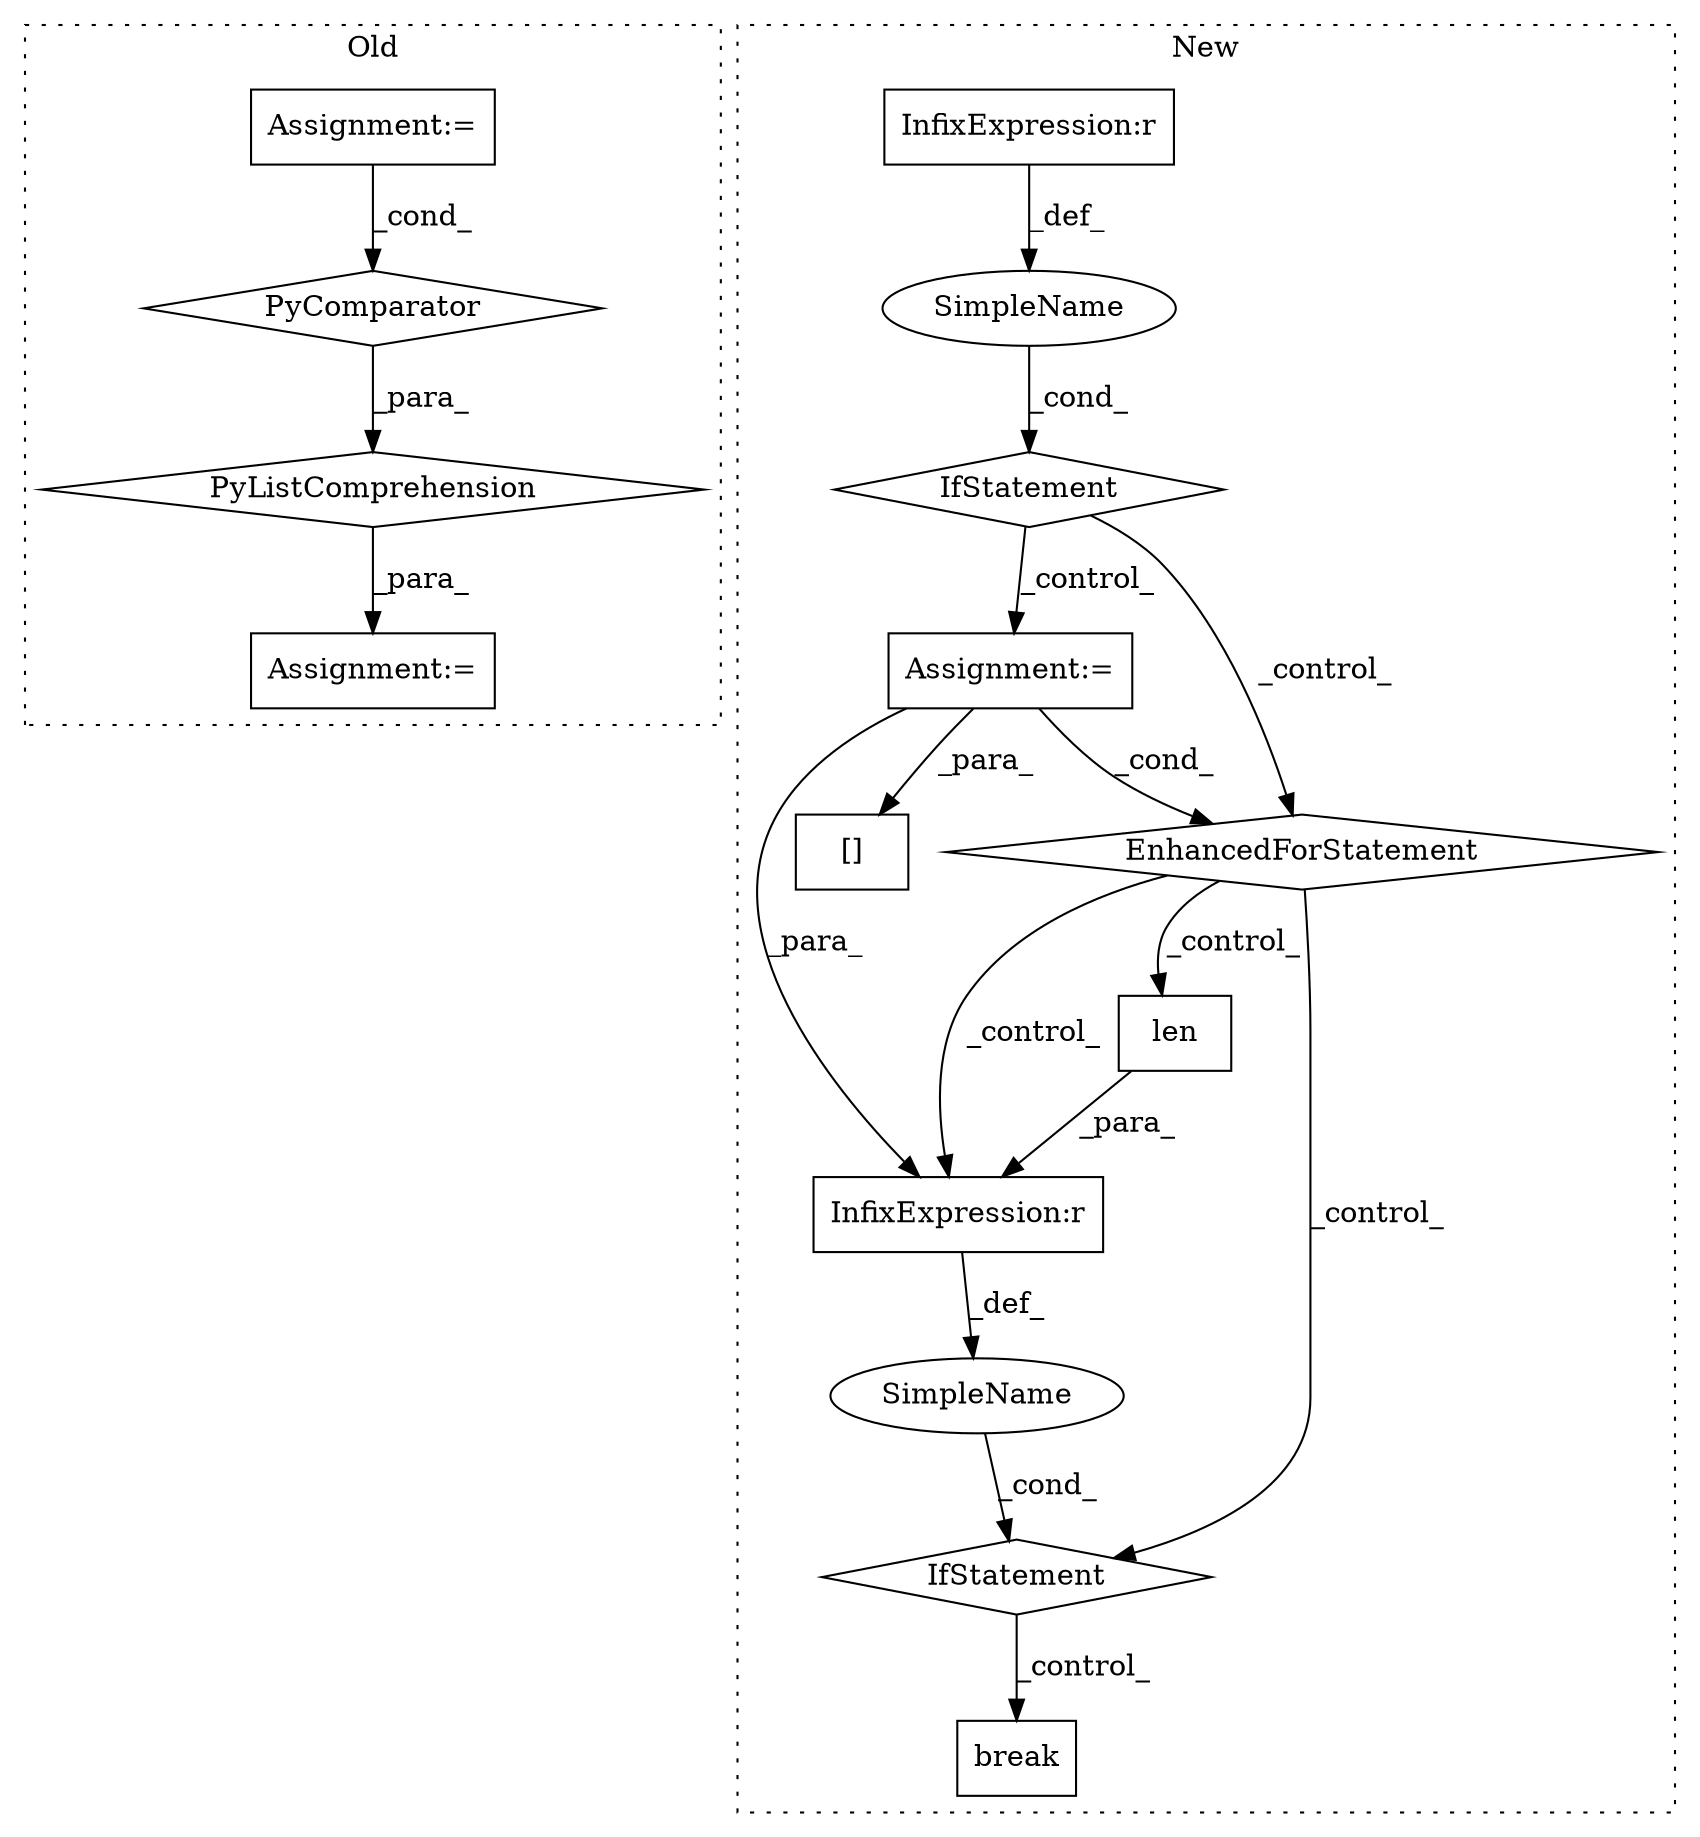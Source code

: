 digraph G {
subgraph cluster0 {
1 [label="PyListComprehension" a="109" s="2847" l="118" shape="diamond"];
3 [label="PyComparator" a="113" s="2926" l="31" shape="diamond"];
6 [label="Assignment:=" a="7" s="2926" l="31" shape="box"];
9 [label="Assignment:=" a="7" s="2833" l="14" shape="box"];
label = "Old";
style="dotted";
}
subgraph cluster1 {
2 [label="break" a="10" s="2975" l="6" shape="box"];
4 [label="IfStatement" a="25" s="2914,2932" l="4,2" shape="diamond"];
5 [label="SimpleName" a="42" s="" l="" shape="ellipse"];
7 [label="Assignment:=" a="7" s="2688,2792" l="61,2" shape="box"];
8 [label="EnhancedForStatement" a="70" s="2688,2792" l="61,2" shape="diamond"];
10 [label="InfixExpression:r" a="27" s="2922" l="4" shape="box"];
11 [label="SimpleName" a="42" s="" l="" shape="ellipse"];
12 [label="IfStatement" a="25" s="2619,2637" l="4,2" shape="diamond"];
13 [label="len" a="32" s="2827,2845" l="4,1" shape="box"];
14 [label="[]" a="2" s="2883,2900" l="16,1" shape="box"];
15 [label="InfixExpression:r" a="27" s="2632" l="4" shape="box"];
label = "New";
style="dotted";
}
1 -> 9 [label="_para_"];
3 -> 1 [label="_para_"];
4 -> 2 [label="_control_"];
5 -> 4 [label="_cond_"];
6 -> 3 [label="_cond_"];
7 -> 14 [label="_para_"];
7 -> 8 [label="_cond_"];
7 -> 10 [label="_para_"];
8 -> 10 [label="_control_"];
8 -> 4 [label="_control_"];
8 -> 13 [label="_control_"];
10 -> 5 [label="_def_"];
11 -> 12 [label="_cond_"];
12 -> 7 [label="_control_"];
12 -> 8 [label="_control_"];
13 -> 10 [label="_para_"];
15 -> 11 [label="_def_"];
}